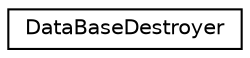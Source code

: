 digraph "Graphical Class Hierarchy"
{
  edge [fontname="Helvetica",fontsize="10",labelfontname="Helvetica",labelfontsize="10"];
  node [fontname="Helvetica",fontsize="10",shape=record];
  rankdir="LR";
  Node0 [label="DataBaseDestroyer",height=0.2,width=0.4,color="black", fillcolor="white", style="filled",URL="$class_data_base_destroyer.html"];
}
